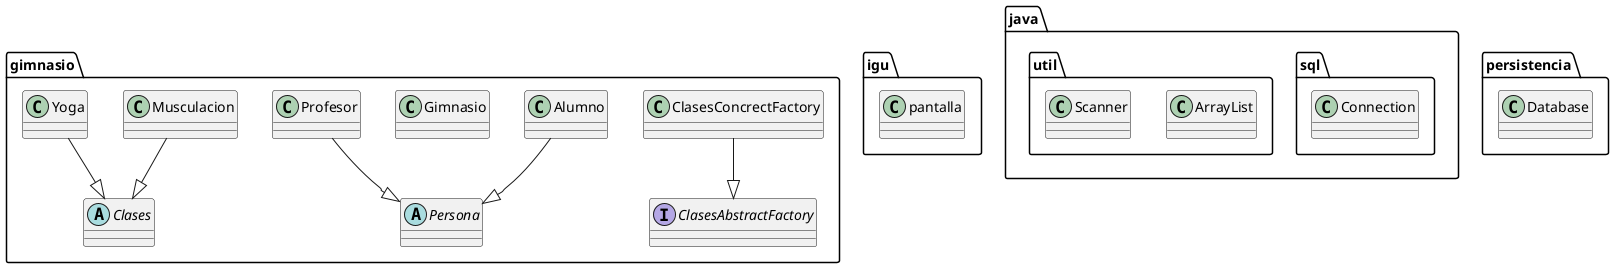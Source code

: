 @startuml
abstract class gimnasio.Clases
abstract class gimnasio.Persona
class gimnasio.Alumno
class gimnasio.ClasesConcrectFactory
class gimnasio.Gimnasio
class gimnasio.Musculacion
class gimnasio.Profesor
class gimnasio.Yoga
class igu.pantalla
class java.sql.Connection
class java.util.ArrayList
class java.util.Scanner
class persistencia.Database
interface gimnasio.ClasesAbstractFactory
gimnasio.Alumno --|> gimnasio.Persona
gimnasio.ClasesConcrectFactory --|> gimnasio.ClasesAbstractFactory
gimnasio.Musculacion --|> gimnasio.Clases
gimnasio.Profesor --|> gimnasio.Persona
gimnasio.Yoga --|> gimnasio.Clases
@enduml